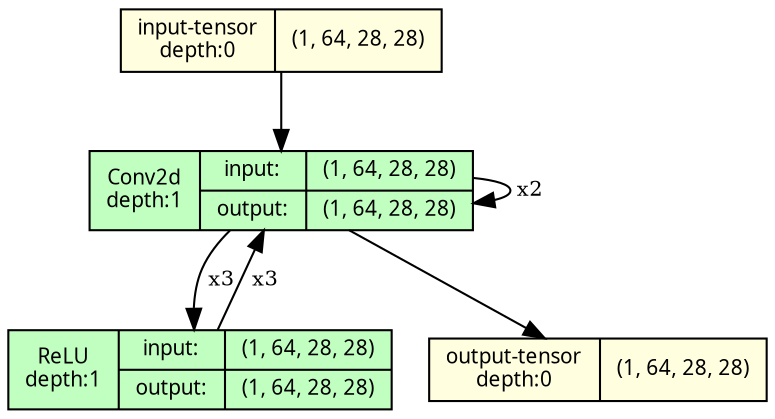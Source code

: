 strict digraph RecursiveNet {
	graph [ordering=in size="12.0,12.0"]
	node [align=left fontname="Linux libertine" fontsize=10 height=0.2 ranksep=0.1 shape=record style=filled]
	edge [fontsize=10]
	0 [label="input-tensor&#92;ndepth:0|(1, 64, 28, 28)" fillcolor=lightyellow]
	0 [label="input-tensor&#92;ndepth:0|(1, 64, 28, 28)" fillcolor=lightyellow]
	1 [label="Conv2d&#92;ndepth:1|{input:|output:}|{(1, 64, 28, 28)|(1, 64, 28, 28)}" fillcolor=darkseagreen1]
	2 [label="ReLU&#92;ndepth:1|{input:|output:}|{(1, 64, 28, 28)|(1, 64, 28, 28)}" fillcolor=darkseagreen1]
	1 [label="Conv2d&#92;ndepth:1|{input:|output:}|{(1, 64, 28, 28)|(1, 64, 28, 28)}" fillcolor=darkseagreen1]
	1 [label="Conv2d&#92;ndepth:1|{input:|output:}|{(1, 64, 28, 28)|(1, 64, 28, 28)}" fillcolor=darkseagreen1]
	2 [label="ReLU&#92;ndepth:1|{input:|output:}|{(1, 64, 28, 28)|(1, 64, 28, 28)}" fillcolor=darkseagreen1]
	1 [label="Conv2d&#92;ndepth:1|{input:|output:}|{(1, 64, 28, 28)|(1, 64, 28, 28)}" fillcolor=darkseagreen1]
	1 [label="Conv2d&#92;ndepth:1|{input:|output:}|{(1, 64, 28, 28)|(1, 64, 28, 28)}" fillcolor=darkseagreen1]
	2 [label="ReLU&#92;ndepth:1|{input:|output:}|{(1, 64, 28, 28)|(1, 64, 28, 28)}" fillcolor=darkseagreen1]
	1 [label="Conv2d&#92;ndepth:1|{input:|output:}|{(1, 64, 28, 28)|(1, 64, 28, 28)}" fillcolor=darkseagreen1]
	3 [label="output-tensor&#92;ndepth:0|(1, 64, 28, 28)" fillcolor=lightyellow]
	0 -> 1
	1 -> 2
	2 -> 1
	1 -> 1
	1 -> 2 [label=" x2"]
	2 -> 1 [label=" x2"]
	1 -> 1 [label=" x2"]
	1 -> 2 [label=" x3"]
	2 -> 1 [label=" x3"]
	1 -> 3
}
